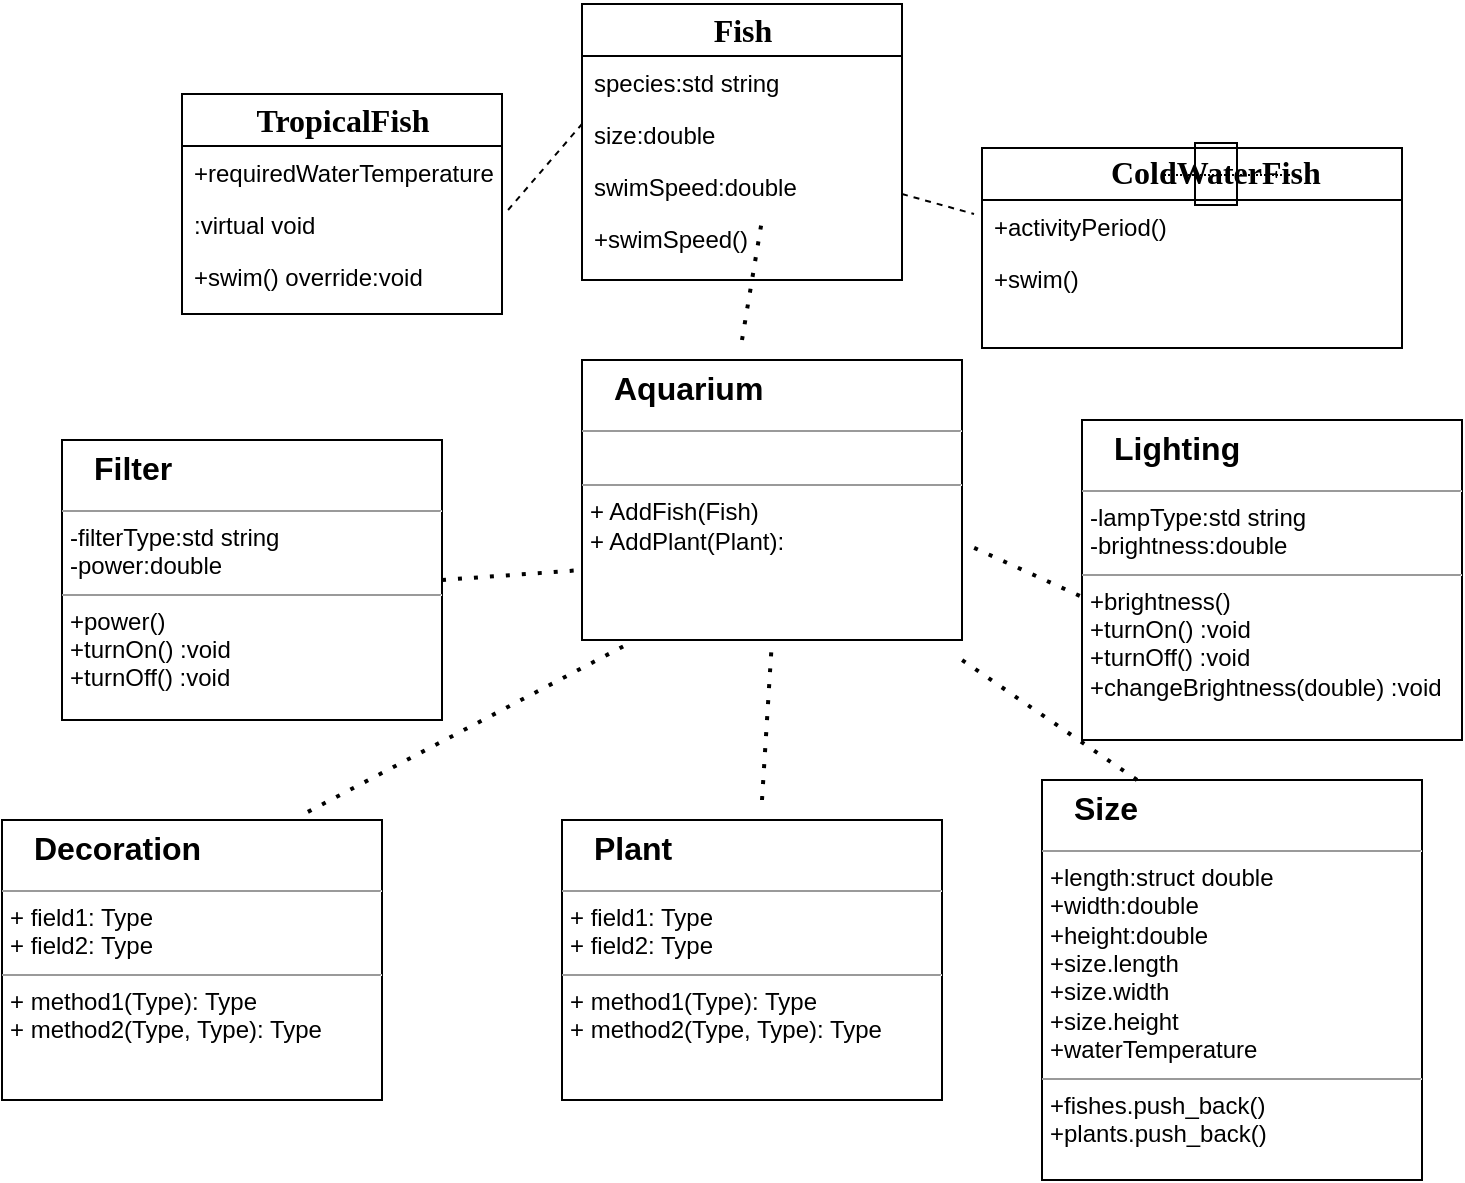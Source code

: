 <mxfile version="22.1.20" type="device">
  <diagram name="Page-1" id="c4acf3e9-155e-7222-9cf6-157b1a14988f">
    <mxGraphModel dx="1434" dy="778" grid="1" gridSize="10" guides="1" tooltips="1" connect="1" arrows="1" fold="1" page="1" pageScale="1" pageWidth="850" pageHeight="1100" background="none" math="0" shadow="0">
      <root>
        <mxCell id="0" />
        <mxCell id="1" parent="0" />
        <mxCell id="5d2195bd80daf111-40" style="edgeStyle=orthogonalEdgeStyle;rounded=0;html=1;dashed=1;labelBackgroundColor=none;startFill=0;endArrow=open;endFill=0;endSize=10;fontFamily=Verdana;fontSize=10;" parent="1" edge="1">
          <mxGeometry relative="1" as="geometry">
            <Array as="points" />
            <mxPoint x="730" y="814" as="sourcePoint" />
          </mxGeometry>
        </mxCell>
        <mxCell id="17acba5748e5396b-20" value="&lt;h1 style=&quot;font-size: 1rem; margin: 0px; padding: 0.3rem 1rem;&quot;&gt;Fish&lt;/h1&gt;" style="swimlane;html=1;fontStyle=0;childLayout=stackLayout;horizontal=1;startSize=26;fillColor=none;horizontalStack=0;resizeParent=1;resizeLast=0;collapsible=1;marginBottom=0;swimlaneFillColor=#ffffff;rounded=0;shadow=0;comic=0;labelBackgroundColor=none;strokeWidth=1;fontFamily=Verdana;fontSize=10;align=center;" parent="1" vertex="1">
          <mxGeometry x="350" y="42" width="160" height="138" as="geometry" />
        </mxCell>
        <mxCell id="17acba5748e5396b-21" value="species:std  string" style="text;html=1;strokeColor=none;fillColor=none;align=left;verticalAlign=top;spacingLeft=4;spacingRight=4;whiteSpace=wrap;overflow=hidden;rotatable=0;points=[[0,0.5],[1,0.5]];portConstraint=eastwest;" parent="17acba5748e5396b-20" vertex="1">
          <mxGeometry y="26" width="160" height="26" as="geometry" />
        </mxCell>
        <mxCell id="17acba5748e5396b-24" value="size:double" style="text;html=1;strokeColor=none;fillColor=none;align=left;verticalAlign=top;spacingLeft=4;spacingRight=4;whiteSpace=wrap;overflow=hidden;rotatable=0;points=[[0,0.5],[1,0.5]];portConstraint=eastwest;" parent="17acba5748e5396b-20" vertex="1">
          <mxGeometry y="52" width="160" height="26" as="geometry" />
        </mxCell>
        <mxCell id="17acba5748e5396b-26" value="swimSpeed:double" style="text;html=1;strokeColor=none;fillColor=none;align=left;verticalAlign=top;spacingLeft=4;spacingRight=4;whiteSpace=wrap;overflow=hidden;rotatable=0;points=[[0,0.5],[1,0.5]];portConstraint=eastwest;" parent="17acba5748e5396b-20" vertex="1">
          <mxGeometry y="78" width="160" height="26" as="geometry" />
        </mxCell>
        <mxCell id="oxKzSmtOsfHSiif5-CQ5-33" value="+swimSpeed() " style="text;html=1;strokeColor=none;fillColor=none;align=left;verticalAlign=top;spacingLeft=4;spacingRight=4;whiteSpace=wrap;overflow=hidden;rotatable=0;points=[[0,0.5],[1,0.5]];portConstraint=eastwest;" parent="17acba5748e5396b-20" vertex="1">
          <mxGeometry y="104" width="160" height="26" as="geometry" />
        </mxCell>
        <mxCell id="17acba5748e5396b-30" value="&lt;h1 style=&quot;font-size: 1rem; margin: 0px; padding: 0.3rem 1rem;&quot;&gt;TropicalFish&lt;/h1&gt;" style="swimlane;html=1;fontStyle=0;childLayout=stackLayout;horizontal=1;startSize=26;fillColor=none;horizontalStack=0;resizeParent=1;resizeLast=0;collapsible=1;marginBottom=0;swimlaneFillColor=#ffffff;rounded=0;shadow=0;comic=0;labelBackgroundColor=none;strokeWidth=1;fontFamily=Verdana;fontSize=10;align=center;" parent="1" vertex="1">
          <mxGeometry x="150" y="87" width="160" height="110" as="geometry" />
        </mxCell>
        <mxCell id="17acba5748e5396b-31" value="+requiredWaterTemperature() " style="text;html=1;strokeColor=none;fillColor=none;align=left;verticalAlign=top;spacingLeft=4;spacingRight=4;whiteSpace=wrap;overflow=hidden;rotatable=0;points=[[0,0.5],[1,0.5]];portConstraint=eastwest;" parent="17acba5748e5396b-30" vertex="1">
          <mxGeometry y="26" width="160" height="26" as="geometry" />
        </mxCell>
        <mxCell id="17acba5748e5396b-32" value=":virtual void" style="text;html=1;strokeColor=none;fillColor=none;align=left;verticalAlign=top;spacingLeft=4;spacingRight=4;whiteSpace=wrap;overflow=hidden;rotatable=0;points=[[0,0.5],[1,0.5]];portConstraint=eastwest;" parent="17acba5748e5396b-30" vertex="1">
          <mxGeometry y="52" width="160" height="26" as="geometry" />
        </mxCell>
        <mxCell id="17acba5748e5396b-33" value="+swim() override:void" style="text;html=1;strokeColor=none;fillColor=none;align=left;verticalAlign=top;spacingLeft=4;spacingRight=4;whiteSpace=wrap;overflow=hidden;rotatable=0;points=[[0,0.5],[1,0.5]];portConstraint=eastwest;" parent="17acba5748e5396b-30" vertex="1">
          <mxGeometry y="78" width="160" height="26" as="geometry" />
        </mxCell>
        <mxCell id="5d2195bd80daf111-39" style="edgeStyle=orthogonalEdgeStyle;rounded=0;html=1;dashed=1;labelBackgroundColor=none;startFill=0;endArrow=open;endFill=0;endSize=10;fontFamily=Verdana;fontSize=10;" parent="1" edge="1">
          <mxGeometry relative="1" as="geometry">
            <mxPoint x="730" y="948" as="sourcePoint" />
          </mxGeometry>
        </mxCell>
        <mxCell id="5d2195bd80daf111-5" value="&lt;div style=&quot;display: flex; align-self: flex-start; align-items: center; justify-content: center; border-bottom: 1px dotted black; width: 100%; padding: 0rem 1rem; position: relative;&quot;&gt;&lt;h2 style=&quot;font-size: 1rem; margin: 0px; padding: 0.3rem 0rem; border-radius: 0%; border: 1px double black; width: 1.3rem; height: 1.3rem; display: flex; align-items: center; justify-content: center; position: absolute; left: 1rem;&quot;&gt;&lt;br&gt;&lt;/h2&gt;&lt;h2 style=&quot;font-size: 1rem; margin: 0px; padding: 0.3rem 0rem; border-radius: 0%; border: 1px double black; width: 1.3rem; height: 1.3rem; display: flex; align-items: center; justify-content: center; position: absolute; left: 1rem;&quot;&gt;ColdWaterFish&lt;/h2&gt;&lt;/div&gt;" style="swimlane;html=1;fontStyle=0;childLayout=stackLayout;horizontal=1;startSize=26;fillColor=none;horizontalStack=0;resizeParent=1;resizeLast=0;collapsible=1;marginBottom=0;swimlaneFillColor=#ffffff;rounded=0;shadow=0;comic=0;labelBackgroundColor=none;strokeWidth=1;fontFamily=Verdana;fontSize=10;align=center;" parent="1" vertex="1">
          <mxGeometry x="550" y="114" width="210" height="100" as="geometry" />
        </mxCell>
        <mxCell id="5d2195bd80daf111-6" value="+activityPeriod() " style="text;html=1;strokeColor=none;fillColor=none;align=left;verticalAlign=top;spacingLeft=4;spacingRight=4;whiteSpace=wrap;overflow=hidden;rotatable=0;points=[[0,0.5],[1,0.5]];portConstraint=eastwest;" parent="5d2195bd80daf111-5" vertex="1">
          <mxGeometry y="26" width="210" height="26" as="geometry" />
        </mxCell>
        <mxCell id="5d2195bd80daf111-7" value="+swim() &lt;br&gt;" style="text;html=1;strokeColor=none;fillColor=none;align=left;verticalAlign=top;spacingLeft=4;spacingRight=4;whiteSpace=wrap;overflow=hidden;rotatable=0;points=[[0,0.5],[1,0.5]];portConstraint=eastwest;" parent="5d2195bd80daf111-5" vertex="1">
          <mxGeometry y="52" width="210" height="48" as="geometry" />
        </mxCell>
        <mxCell id="5d2195bd80daf111-10" value="&lt;h1 style=&quot;font-size: 1rem; margin: 0px; padding: 0.3rem 1rem;&quot;&gt;Size&lt;/h1&gt;&lt;p style=&quot;margin:0px;margin-top:4px;text-align:center;&quot;&gt;&lt;/p&gt;&lt;hr size=&quot;1&quot;&gt;&lt;p style=&quot;margin:0px;margin-left:4px;&quot;&gt;+length:struct              double&lt;br&gt;+width:double&lt;br&gt;+height:double&lt;br&gt;+size.length&lt;br&gt;+size.width&lt;br&gt;+size.height&lt;br&gt;+waterTemperature&lt;/p&gt;&lt;hr size=&quot;1&quot;&gt;&lt;p style=&quot;margin:0px;margin-left:4px;&quot;&gt;+fishes.push_back() &lt;br&gt;+plants.push_back() &lt;/p&gt;" style="verticalAlign=top;align=left;overflow=fill;fontSize=12;fontFamily=Helvetica;html=1;rounded=0;shadow=0;comic=0;labelBackgroundColor=none;strokeWidth=1" parent="1" vertex="1">
          <mxGeometry x="580" y="430" width="190" height="200" as="geometry" />
        </mxCell>
        <mxCell id="5d2195bd80daf111-15" value="&lt;h1 style=&quot;font-size: 1rem; margin: 0px; padding: 0.3rem 1rem;&quot;&gt;Lighting&lt;/h1&gt;&lt;p style=&quot;margin:0px;margin-top:4px;text-align:center;&quot;&gt;&lt;/p&gt;&lt;hr size=&quot;1&quot;&gt;&lt;p style=&quot;margin:0px;margin-left:4px;&quot;&gt;-lampType:std string&lt;br&gt;-brightness:double&lt;/p&gt;&lt;hr size=&quot;1&quot;&gt;&lt;p style=&quot;margin:0px;margin-left:4px;&quot;&gt;+brightness() &lt;br&gt;+turnOn() :void&lt;br&gt;+turnOff() :void&lt;br&gt;+changeBrightness(double) :void&lt;/p&gt;" style="verticalAlign=top;align=left;overflow=fill;fontSize=12;fontFamily=Helvetica;html=1;rounded=0;shadow=0;comic=0;labelBackgroundColor=none;strokeWidth=1" parent="1" vertex="1">
          <mxGeometry x="600" y="250" width="190" height="160" as="geometry" />
        </mxCell>
        <mxCell id="5d2195bd80daf111-18" value="&lt;h1 style=&quot;font-size: 1rem; margin: 0px; padding: 0.3rem 1rem;&quot;&gt;Filter&lt;/h1&gt;&lt;p style=&quot;margin:0px;margin-top:4px;text-align:center;&quot;&gt;&lt;/p&gt;&lt;hr size=&quot;1&quot;&gt;&lt;p style=&quot;margin:0px;margin-left:4px;&quot;&gt;-filterType:std string&lt;br&gt;-power:double&lt;br&gt;&lt;/p&gt;&lt;hr size=&quot;1&quot;&gt;&lt;p style=&quot;margin:0px;margin-left:4px;&quot;&gt;+power() &lt;br&gt;+turnOn() :void&lt;br&gt;+turnOff() :void&lt;/p&gt;" style="verticalAlign=top;align=left;overflow=fill;fontSize=12;fontFamily=Helvetica;html=1;rounded=0;shadow=0;comic=0;labelBackgroundColor=none;strokeWidth=1" parent="1" vertex="1">
          <mxGeometry x="90" y="260" width="190" height="140" as="geometry" />
        </mxCell>
        <mxCell id="5d2195bd80daf111-19" value="&lt;h1 style=&quot;font-size: 1rem; margin: 0px; padding: 0.3rem 1rem;&quot;&gt;Plant&lt;/h1&gt;&lt;p style=&quot;margin:0px;margin-top:4px;text-align:center;&quot;&gt;&lt;/p&gt;&lt;hr size=&quot;1&quot;&gt;&lt;p style=&quot;margin:0px;margin-left:4px;&quot;&gt;+ field1: Type&lt;br&gt;+ field2: Type&lt;/p&gt;&lt;hr size=&quot;1&quot;&gt;&lt;p style=&quot;margin:0px;margin-left:4px;&quot;&gt;+ method1(Type): Type&lt;br&gt;+ method2(Type, Type): Type&lt;/p&gt;" style="verticalAlign=top;align=left;overflow=fill;fontSize=12;fontFamily=Helvetica;html=1;rounded=0;shadow=0;comic=0;labelBackgroundColor=none;strokeWidth=1" parent="1" vertex="1">
          <mxGeometry x="340" y="450" width="190" height="140" as="geometry" />
        </mxCell>
        <mxCell id="5d2195bd80daf111-20" value="&lt;h1 style=&quot;font-size: 1rem; margin: 0px; padding: 0.3rem 1rem;&quot;&gt;Decoration&lt;/h1&gt;&lt;p style=&quot;margin:0px;margin-top:4px;text-align:center;&quot;&gt;&lt;/p&gt;&lt;hr size=&quot;1&quot;&gt;&lt;p style=&quot;margin:0px;margin-left:4px;&quot;&gt;+ field1: Type&lt;br&gt;+ field2: Type&lt;/p&gt;&lt;hr size=&quot;1&quot;&gt;&lt;p style=&quot;margin:0px;margin-left:4px;&quot;&gt;+ method1(Type): Type&lt;br&gt;+ method2(Type, Type): Type&lt;/p&gt;" style="verticalAlign=top;align=left;overflow=fill;fontSize=12;fontFamily=Helvetica;html=1;rounded=0;shadow=0;comic=0;labelBackgroundColor=none;strokeWidth=1" parent="1" vertex="1">
          <mxGeometry x="60" y="450" width="190" height="140" as="geometry" />
        </mxCell>
        <mxCell id="oxKzSmtOsfHSiif5-CQ5-2" value="&lt;h1 style=&quot;font-size: 1rem; margin: 0px; padding: 0.3rem 1rem;&quot;&gt;Aquarium&lt;/h1&gt;&lt;p style=&quot;margin:0px;margin-top:4px;text-align:center;&quot;&gt;&lt;/p&gt;&lt;hr size=&quot;1&quot;&gt;&lt;p style=&quot;margin:0px;margin-left:4px;&quot;&gt;&lt;br&gt;&lt;/p&gt;&lt;hr size=&quot;1&quot;&gt;&lt;p style=&quot;margin:0px;margin-left:4px;&quot;&gt;+ AddFish(Fish)&lt;br&gt;+ AddPlant(Plant):&lt;br&gt;&lt;/p&gt;" style="verticalAlign=top;align=left;overflow=fill;fontSize=12;fontFamily=Helvetica;html=1;rounded=0;shadow=0;comic=0;labelBackgroundColor=none;strokeWidth=1" parent="1" vertex="1">
          <mxGeometry x="350" y="220" width="190" height="140" as="geometry" />
        </mxCell>
        <mxCell id="oxKzSmtOsfHSiif5-CQ5-7" value="" style="endArrow=none;dashed=1;html=1;rounded=0;entryX=-0.019;entryY=0.269;entryDx=0;entryDy=0;entryPerimeter=0;" parent="1" target="5d2195bd80daf111-6" edge="1">
          <mxGeometry width="50" height="50" relative="1" as="geometry">
            <mxPoint x="510" y="137" as="sourcePoint" />
            <mxPoint x="560" y="87" as="targetPoint" />
          </mxGeometry>
        </mxCell>
        <mxCell id="oxKzSmtOsfHSiif5-CQ5-8" value="" style="endArrow=none;dashed=1;html=1;rounded=0;exitX=1.019;exitY=0.231;exitDx=0;exitDy=0;exitPerimeter=0;" parent="1" source="17acba5748e5396b-32" edge="1">
          <mxGeometry width="50" height="50" relative="1" as="geometry">
            <mxPoint x="300" y="152" as="sourcePoint" />
            <mxPoint x="350" y="102" as="targetPoint" />
          </mxGeometry>
        </mxCell>
        <mxCell id="oxKzSmtOsfHSiif5-CQ5-26" value="" style="endArrow=none;dashed=1;html=1;dashPattern=1 3;strokeWidth=2;rounded=0;" parent="1" edge="1">
          <mxGeometry width="50" height="50" relative="1" as="geometry">
            <mxPoint x="430" y="210" as="sourcePoint" />
            <mxPoint x="440" y="150" as="targetPoint" />
          </mxGeometry>
        </mxCell>
        <mxCell id="oxKzSmtOsfHSiif5-CQ5-27" value="" style="endArrow=none;dashed=1;html=1;dashPattern=1 3;strokeWidth=2;rounded=0;exitX=1;exitY=0.5;exitDx=0;exitDy=0;entryX=0;entryY=0.75;entryDx=0;entryDy=0;" parent="1" source="5d2195bd80daf111-18" target="oxKzSmtOsfHSiif5-CQ5-2" edge="1">
          <mxGeometry width="50" height="50" relative="1" as="geometry">
            <mxPoint x="490" y="390" as="sourcePoint" />
            <mxPoint x="540" y="340" as="targetPoint" />
          </mxGeometry>
        </mxCell>
        <mxCell id="oxKzSmtOsfHSiif5-CQ5-28" value="" style="endArrow=none;dashed=1;html=1;dashPattern=1 3;strokeWidth=2;rounded=0;entryX=-0.005;entryY=0.55;entryDx=0;entryDy=0;entryPerimeter=0;exitX=1.032;exitY=0.671;exitDx=0;exitDy=0;exitPerimeter=0;" parent="1" source="oxKzSmtOsfHSiif5-CQ5-2" target="5d2195bd80daf111-15" edge="1">
          <mxGeometry width="50" height="50" relative="1" as="geometry">
            <mxPoint x="490" y="390" as="sourcePoint" />
            <mxPoint x="540" y="340" as="targetPoint" />
          </mxGeometry>
        </mxCell>
        <mxCell id="oxKzSmtOsfHSiif5-CQ5-29" value="" style="endArrow=none;dashed=1;html=1;dashPattern=1 3;strokeWidth=2;rounded=0;entryX=0.5;entryY=1;entryDx=0;entryDy=0;" parent="1" target="oxKzSmtOsfHSiif5-CQ5-2" edge="1">
          <mxGeometry width="50" height="50" relative="1" as="geometry">
            <mxPoint x="440" y="440" as="sourcePoint" />
            <mxPoint x="540" y="340" as="targetPoint" />
          </mxGeometry>
        </mxCell>
        <mxCell id="oxKzSmtOsfHSiif5-CQ5-30" value="" style="endArrow=none;dashed=1;html=1;dashPattern=1 3;strokeWidth=2;rounded=0;exitX=0.25;exitY=0;exitDx=0;exitDy=0;" parent="1" source="5d2195bd80daf111-10" edge="1">
          <mxGeometry width="50" height="50" relative="1" as="geometry">
            <mxPoint x="490" y="390" as="sourcePoint" />
            <mxPoint x="540" y="370" as="targetPoint" />
          </mxGeometry>
        </mxCell>
        <mxCell id="oxKzSmtOsfHSiif5-CQ5-31" value="" style="endArrow=none;dashed=1;html=1;dashPattern=1 3;strokeWidth=2;rounded=0;exitX=0.805;exitY=-0.029;exitDx=0;exitDy=0;exitPerimeter=0;entryX=0.111;entryY=1.021;entryDx=0;entryDy=0;entryPerimeter=0;" parent="1" source="5d2195bd80daf111-20" target="oxKzSmtOsfHSiif5-CQ5-2" edge="1">
          <mxGeometry width="50" height="50" relative="1" as="geometry">
            <mxPoint x="490" y="390" as="sourcePoint" />
            <mxPoint x="540" y="340" as="targetPoint" />
          </mxGeometry>
        </mxCell>
      </root>
    </mxGraphModel>
  </diagram>
</mxfile>
